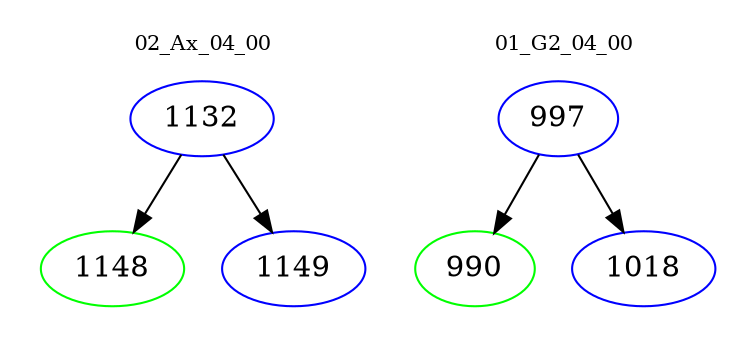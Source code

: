 digraph{
subgraph cluster_0 {
color = white
label = "02_Ax_04_00";
fontsize=10;
T0_1132 [label="1132", color="blue"]
T0_1132 -> T0_1148 [color="black"]
T0_1148 [label="1148", color="green"]
T0_1132 -> T0_1149 [color="black"]
T0_1149 [label="1149", color="blue"]
}
subgraph cluster_1 {
color = white
label = "01_G2_04_00";
fontsize=10;
T1_997 [label="997", color="blue"]
T1_997 -> T1_990 [color="black"]
T1_990 [label="990", color="green"]
T1_997 -> T1_1018 [color="black"]
T1_1018 [label="1018", color="blue"]
}
}
